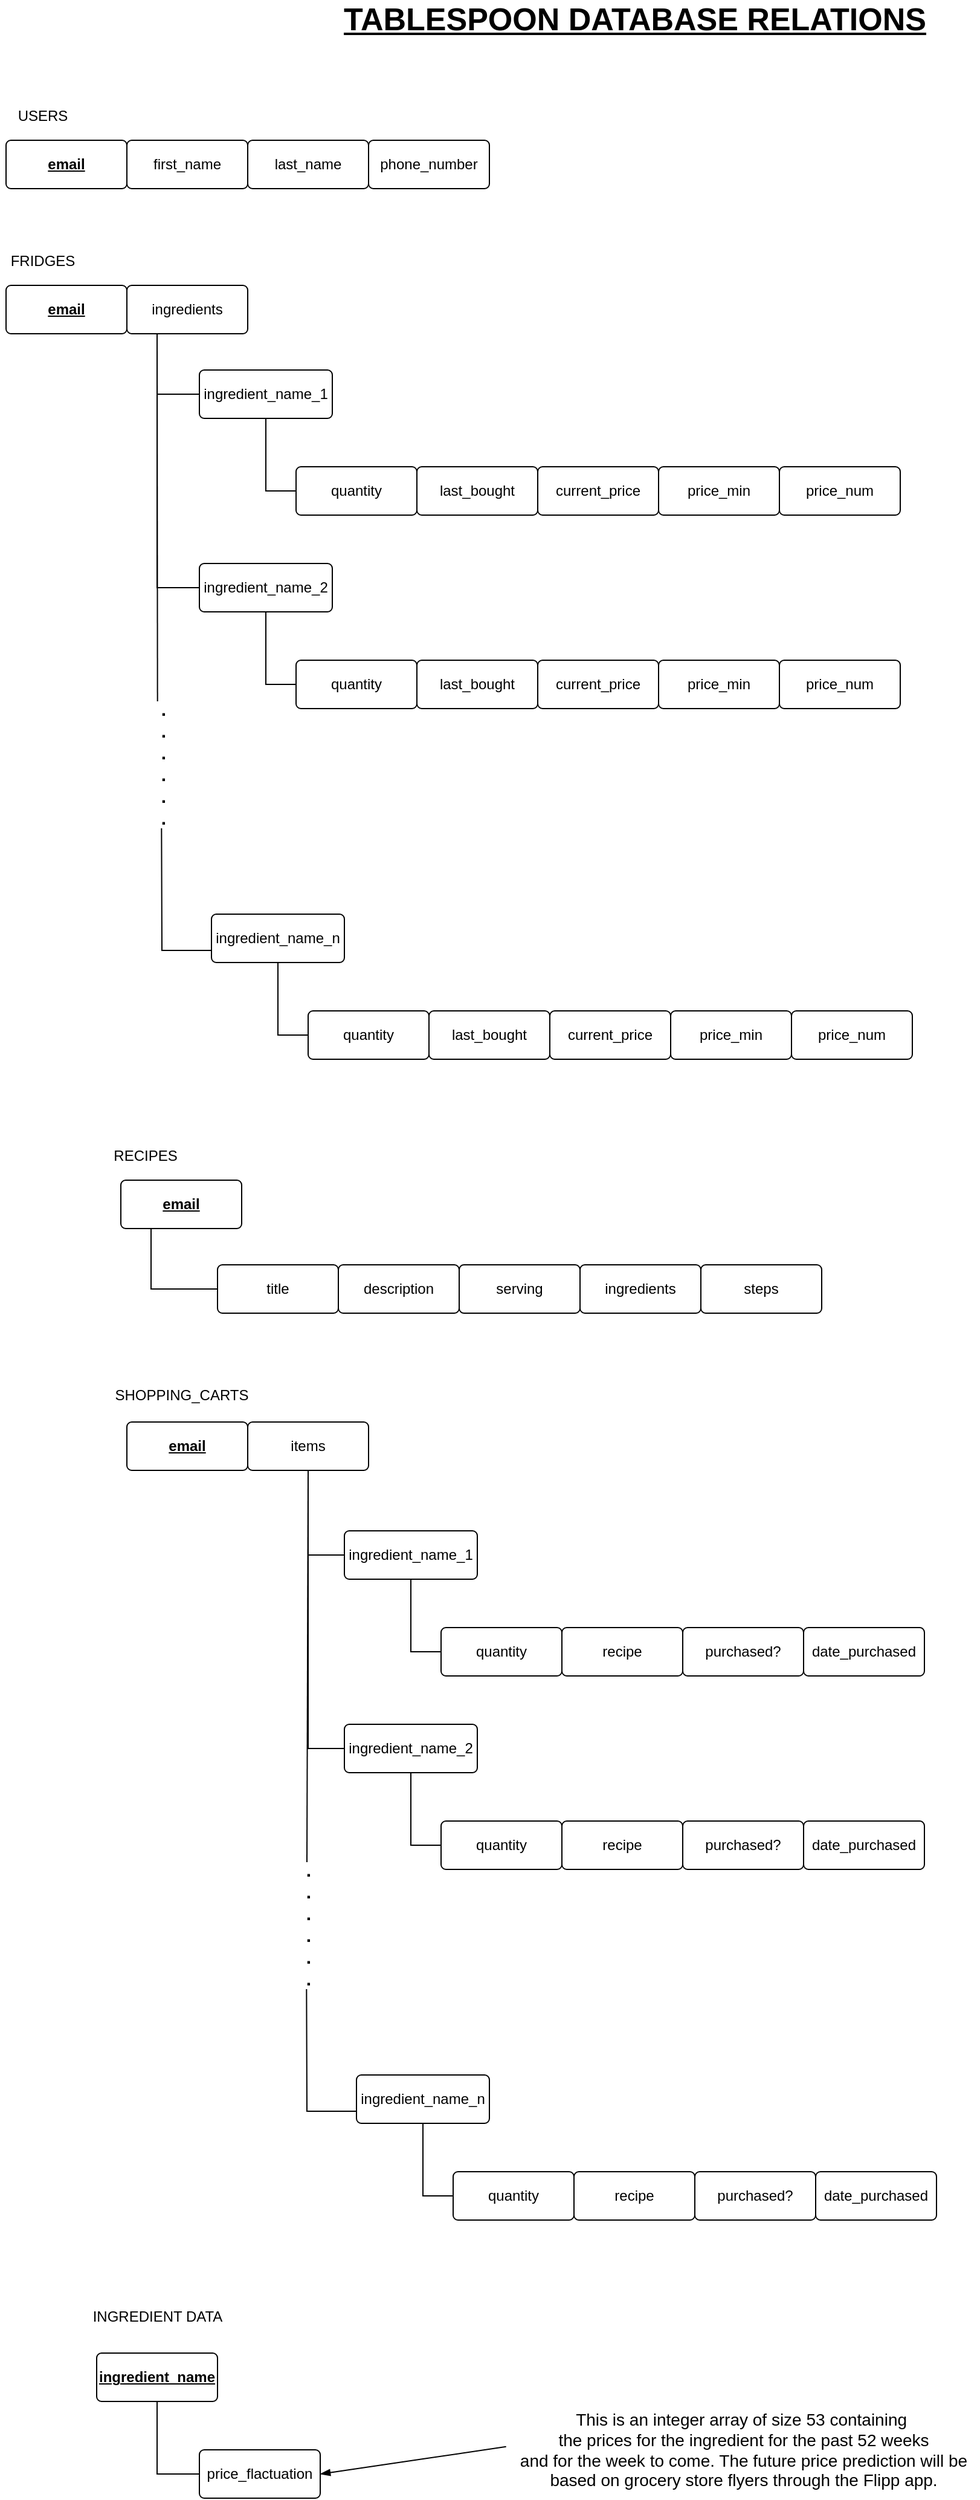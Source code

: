 <mxfile version="13.6.6" type="device"><diagram id="R2lEEEUBdFMjLlhIrx00" name="Page-1"><mxGraphModel dx="1678" dy="972" grid="1" gridSize="10" guides="1" tooltips="1" connect="1" arrows="1" fold="1" page="1" pageScale="1" pageWidth="3300" pageHeight="4681" math="0" shadow="0" extFonts="Permanent Marker^https://fonts.googleapis.com/css?family=Permanent+Marker"><root><mxCell id="0"/><mxCell id="1" parent="0"/><mxCell id="UmuYLJ22MmVvhneg7l70-1" value="USERS&lt;br&gt;" style="text;html=1;align=center;verticalAlign=middle;resizable=0;points=[];autosize=1;" vertex="1" parent="1"><mxGeometry x="40" y="100" width="60" height="20" as="geometry"/></mxCell><mxCell id="UmuYLJ22MmVvhneg7l70-2" value="&lt;b&gt;&lt;u&gt;email&lt;/u&gt;&lt;/b&gt;" style="rounded=1;arcSize=10;whiteSpace=wrap;html=1;align=center;" vertex="1" parent="1"><mxGeometry x="40" y="130" width="100" height="40" as="geometry"/></mxCell><mxCell id="UmuYLJ22MmVvhneg7l70-3" value="first_name" style="rounded=1;arcSize=10;whiteSpace=wrap;html=1;align=center;" vertex="1" parent="1"><mxGeometry x="140" y="130" width="100" height="40" as="geometry"/></mxCell><mxCell id="UmuYLJ22MmVvhneg7l70-4" value="last_name" style="rounded=1;arcSize=10;whiteSpace=wrap;html=1;align=center;" vertex="1" parent="1"><mxGeometry x="240" y="130" width="100" height="40" as="geometry"/></mxCell><mxCell id="UmuYLJ22MmVvhneg7l70-5" value="phone_number" style="rounded=1;arcSize=10;whiteSpace=wrap;html=1;align=center;" vertex="1" parent="1"><mxGeometry x="340" y="130" width="100" height="40" as="geometry"/></mxCell><mxCell id="UmuYLJ22MmVvhneg7l70-6" value="FRIDGES" style="text;html=1;align=center;verticalAlign=middle;resizable=0;points=[];autosize=1;" vertex="1" parent="1"><mxGeometry x="35" y="220" width="70" height="20" as="geometry"/></mxCell><mxCell id="UmuYLJ22MmVvhneg7l70-7" value="&lt;b&gt;&lt;u&gt;email&lt;/u&gt;&lt;/b&gt;" style="rounded=1;arcSize=10;whiteSpace=wrap;html=1;align=center;" vertex="1" parent="1"><mxGeometry x="40" y="250" width="100" height="40" as="geometry"/></mxCell><mxCell id="UmuYLJ22MmVvhneg7l70-8" value="ingredients" style="rounded=1;arcSize=10;whiteSpace=wrap;html=1;align=center;" vertex="1" parent="1"><mxGeometry x="140" y="250" width="100" height="40" as="geometry"/></mxCell><mxCell id="UmuYLJ22MmVvhneg7l70-10" value="ingredient_name_1" style="rounded=1;arcSize=10;whiteSpace=wrap;html=1;align=center;" vertex="1" parent="1"><mxGeometry x="200" y="320" width="110" height="40" as="geometry"/></mxCell><mxCell id="UmuYLJ22MmVvhneg7l70-11" value="" style="endArrow=none;html=1;rounded=0;exitX=0.25;exitY=1;exitDx=0;exitDy=0;entryX=0;entryY=0.5;entryDx=0;entryDy=0;" edge="1" parent="1" source="UmuYLJ22MmVvhneg7l70-8" target="UmuYLJ22MmVvhneg7l70-10"><mxGeometry relative="1" as="geometry"><mxPoint x="90" y="380" as="sourcePoint"/><mxPoint x="250" y="380" as="targetPoint"/><Array as="points"><mxPoint x="165" y="340"/></Array></mxGeometry></mxCell><mxCell id="UmuYLJ22MmVvhneg7l70-14" value="" style="endArrow=none;html=1;rounded=0;exitX=0.5;exitY=1;exitDx=0;exitDy=0;entryX=0;entryY=0.5;entryDx=0;entryDy=0;" edge="1" parent="1" source="UmuYLJ22MmVvhneg7l70-10" target="UmuYLJ22MmVvhneg7l70-15"><mxGeometry relative="1" as="geometry"><mxPoint x="350" y="420" as="sourcePoint"/><mxPoint x="250" y="410" as="targetPoint"/><Array as="points"><mxPoint x="255" y="420"/></Array></mxGeometry></mxCell><mxCell id="UmuYLJ22MmVvhneg7l70-15" value="quantity" style="rounded=1;arcSize=10;whiteSpace=wrap;html=1;align=center;" vertex="1" parent="1"><mxGeometry x="280" y="400" width="100" height="40" as="geometry"/></mxCell><mxCell id="UmuYLJ22MmVvhneg7l70-16" value="last_bought" style="rounded=1;arcSize=10;whiteSpace=wrap;html=1;align=center;" vertex="1" parent="1"><mxGeometry x="380" y="400" width="100" height="40" as="geometry"/></mxCell><mxCell id="UmuYLJ22MmVvhneg7l70-17" value="current_price" style="rounded=1;arcSize=10;whiteSpace=wrap;html=1;align=center;" vertex="1" parent="1"><mxGeometry x="480" y="400" width="100" height="40" as="geometry"/></mxCell><mxCell id="UmuYLJ22MmVvhneg7l70-20" value="price_min" style="rounded=1;arcSize=10;whiteSpace=wrap;html=1;align=center;" vertex="1" parent="1"><mxGeometry x="580" y="400" width="100" height="40" as="geometry"/></mxCell><mxCell id="UmuYLJ22MmVvhneg7l70-21" value="price_num" style="rounded=1;arcSize=10;whiteSpace=wrap;html=1;align=center;" vertex="1" parent="1"><mxGeometry x="680" y="400" width="100" height="40" as="geometry"/></mxCell><mxCell id="UmuYLJ22MmVvhneg7l70-22" value="ingredient_name_2" style="rounded=1;arcSize=10;whiteSpace=wrap;html=1;align=center;" vertex="1" parent="1"><mxGeometry x="200" y="480" width="110" height="40" as="geometry"/></mxCell><mxCell id="UmuYLJ22MmVvhneg7l70-23" value="quantity" style="rounded=1;arcSize=10;whiteSpace=wrap;html=1;align=center;" vertex="1" parent="1"><mxGeometry x="280" y="560" width="100" height="40" as="geometry"/></mxCell><mxCell id="UmuYLJ22MmVvhneg7l70-24" value="last_bought" style="rounded=1;arcSize=10;whiteSpace=wrap;html=1;align=center;" vertex="1" parent="1"><mxGeometry x="380" y="560" width="100" height="40" as="geometry"/></mxCell><mxCell id="UmuYLJ22MmVvhneg7l70-25" value="current_price" style="rounded=1;arcSize=10;whiteSpace=wrap;html=1;align=center;" vertex="1" parent="1"><mxGeometry x="480" y="560" width="100" height="40" as="geometry"/></mxCell><mxCell id="UmuYLJ22MmVvhneg7l70-26" value="price_min" style="rounded=1;arcSize=10;whiteSpace=wrap;html=1;align=center;" vertex="1" parent="1"><mxGeometry x="580" y="560" width="100" height="40" as="geometry"/></mxCell><mxCell id="UmuYLJ22MmVvhneg7l70-27" value="price_num" style="rounded=1;arcSize=10;whiteSpace=wrap;html=1;align=center;" vertex="1" parent="1"><mxGeometry x="680" y="560" width="100" height="40" as="geometry"/></mxCell><mxCell id="UmuYLJ22MmVvhneg7l70-28" value="" style="endArrow=none;html=1;rounded=0;exitX=0.5;exitY=1;exitDx=0;exitDy=0;entryX=0;entryY=0.5;entryDx=0;entryDy=0;" edge="1" parent="1" source="UmuYLJ22MmVvhneg7l70-22" target="UmuYLJ22MmVvhneg7l70-23"><mxGeometry relative="1" as="geometry"><mxPoint x="220" y="520" as="sourcePoint"/><mxPoint x="272.5" y="580" as="targetPoint"/><Array as="points"><mxPoint x="255" y="580"/></Array></mxGeometry></mxCell><mxCell id="UmuYLJ22MmVvhneg7l70-30" value="" style="endArrow=none;html=1;rounded=0;exitX=0.25;exitY=1;exitDx=0;exitDy=0;entryX=0;entryY=0.5;entryDx=0;entryDy=0;" edge="1" parent="1" source="UmuYLJ22MmVvhneg7l70-8" target="UmuYLJ22MmVvhneg7l70-22"><mxGeometry relative="1" as="geometry"><mxPoint x="160" y="340" as="sourcePoint"/><mxPoint x="200" y="600" as="targetPoint"/><Array as="points"><mxPoint x="165" y="500"/></Array></mxGeometry></mxCell><mxCell id="UmuYLJ22MmVvhneg7l70-31" value="ingredient_name_n" style="rounded=1;arcSize=10;whiteSpace=wrap;html=1;align=center;" vertex="1" parent="1"><mxGeometry x="210" y="770" width="110" height="40" as="geometry"/></mxCell><mxCell id="UmuYLJ22MmVvhneg7l70-32" value="quantity" style="rounded=1;arcSize=10;whiteSpace=wrap;html=1;align=center;" vertex="1" parent="1"><mxGeometry x="290" y="850" width="100" height="40" as="geometry"/></mxCell><mxCell id="UmuYLJ22MmVvhneg7l70-33" value="last_bought" style="rounded=1;arcSize=10;whiteSpace=wrap;html=1;align=center;" vertex="1" parent="1"><mxGeometry x="390" y="850" width="100" height="40" as="geometry"/></mxCell><mxCell id="UmuYLJ22MmVvhneg7l70-34" value="current_price" style="rounded=1;arcSize=10;whiteSpace=wrap;html=1;align=center;" vertex="1" parent="1"><mxGeometry x="490" y="850" width="100" height="40" as="geometry"/></mxCell><mxCell id="UmuYLJ22MmVvhneg7l70-35" value="price_min" style="rounded=1;arcSize=10;whiteSpace=wrap;html=1;align=center;" vertex="1" parent="1"><mxGeometry x="590" y="850" width="100" height="40" as="geometry"/></mxCell><mxCell id="UmuYLJ22MmVvhneg7l70-36" value="price_num" style="rounded=1;arcSize=10;whiteSpace=wrap;html=1;align=center;" vertex="1" parent="1"><mxGeometry x="690" y="850" width="100" height="40" as="geometry"/></mxCell><mxCell id="UmuYLJ22MmVvhneg7l70-37" value="" style="endArrow=none;html=1;rounded=0;exitX=0.5;exitY=1;exitDx=0;exitDy=0;entryX=0;entryY=0.5;entryDx=0;entryDy=0;" edge="1" parent="1" source="UmuYLJ22MmVvhneg7l70-31" target="UmuYLJ22MmVvhneg7l70-32"><mxGeometry relative="1" as="geometry"><mxPoint x="230" y="810" as="sourcePoint"/><mxPoint x="282.5" y="870" as="targetPoint"/><Array as="points"><mxPoint x="265" y="870"/></Array></mxGeometry></mxCell><mxCell id="UmuYLJ22MmVvhneg7l70-38" value="" style="endArrow=none;html=1;rounded=0;exitX=0.25;exitY=1;exitDx=0;exitDy=0;entryX=0.267;entryY=-0.01;entryDx=0;entryDy=0;entryPerimeter=0;" edge="1" parent="1" source="UmuYLJ22MmVvhneg7l70-8" target="UmuYLJ22MmVvhneg7l70-39"><mxGeometry relative="1" as="geometry"><mxPoint x="150" y="300" as="sourcePoint"/><mxPoint x="165" y="600" as="targetPoint"/><Array as="points"/></mxGeometry></mxCell><mxCell id="UmuYLJ22MmVvhneg7l70-39" value="&lt;font style=&quot;font-size: 15px&quot;&gt;&lt;b&gt;.&lt;br&gt;.&lt;br&gt;.&lt;br&gt;.&lt;br&gt;.&lt;br&gt;.&lt;/b&gt;&lt;/font&gt;" style="text;html=1;align=center;verticalAlign=middle;resizable=0;points=[];autosize=1;" vertex="1" parent="1"><mxGeometry x="160" y="595" width="20" height="100" as="geometry"/></mxCell><mxCell id="UmuYLJ22MmVvhneg7l70-40" value="" style="endArrow=none;html=1;rounded=0;exitX=0.433;exitY=1.04;exitDx=0;exitDy=0;exitPerimeter=0;entryX=0;entryY=0.75;entryDx=0;entryDy=0;" edge="1" parent="1" source="UmuYLJ22MmVvhneg7l70-39" target="UmuYLJ22MmVvhneg7l70-31"><mxGeometry relative="1" as="geometry"><mxPoint y="880" as="sourcePoint"/><mxPoint x="160" y="880" as="targetPoint"/><Array as="points"><mxPoint x="169" y="800"/></Array></mxGeometry></mxCell><mxCell id="UmuYLJ22MmVvhneg7l70-41" value="RECIPES" style="text;html=1;align=center;verticalAlign=middle;resizable=0;points=[];autosize=1;" vertex="1" parent="1"><mxGeometry x="120" y="960" width="70" height="20" as="geometry"/></mxCell><mxCell id="UmuYLJ22MmVvhneg7l70-42" value="title" style="rounded=1;arcSize=10;whiteSpace=wrap;html=1;align=center;" vertex="1" parent="1"><mxGeometry x="215" y="1060" width="100" height="40" as="geometry"/></mxCell><mxCell id="UmuYLJ22MmVvhneg7l70-43" value="description" style="rounded=1;arcSize=10;whiteSpace=wrap;html=1;align=center;" vertex="1" parent="1"><mxGeometry x="315" y="1060" width="100" height="40" as="geometry"/></mxCell><mxCell id="UmuYLJ22MmVvhneg7l70-44" value="serving" style="rounded=1;arcSize=10;whiteSpace=wrap;html=1;align=center;" vertex="1" parent="1"><mxGeometry x="415" y="1060" width="100" height="40" as="geometry"/></mxCell><mxCell id="UmuYLJ22MmVvhneg7l70-45" value="ingredients" style="rounded=1;arcSize=10;whiteSpace=wrap;html=1;align=center;" vertex="1" parent="1"><mxGeometry x="515" y="1060" width="100" height="40" as="geometry"/></mxCell><mxCell id="UmuYLJ22MmVvhneg7l70-46" value="steps" style="rounded=1;arcSize=10;whiteSpace=wrap;html=1;align=center;" vertex="1" parent="1"><mxGeometry x="615" y="1060" width="100" height="40" as="geometry"/></mxCell><mxCell id="UmuYLJ22MmVvhneg7l70-48" value="&lt;b&gt;&lt;u&gt;email&lt;/u&gt;&lt;/b&gt;" style="rounded=1;arcSize=10;whiteSpace=wrap;html=1;align=center;" vertex="1" parent="1"><mxGeometry x="135" y="990" width="100" height="40" as="geometry"/></mxCell><mxCell id="UmuYLJ22MmVvhneg7l70-49" value="" style="endArrow=none;html=1;rounded=0;exitX=0.25;exitY=1;exitDx=0;exitDy=0;entryX=0;entryY=0.5;entryDx=0;entryDy=0;" edge="1" parent="1" source="UmuYLJ22MmVvhneg7l70-48" target="UmuYLJ22MmVvhneg7l70-42"><mxGeometry relative="1" as="geometry"><mxPoint x="105" y="1180" as="sourcePoint"/><mxPoint x="265" y="1180" as="targetPoint"/><Array as="points"><mxPoint x="160" y="1080"/></Array></mxGeometry></mxCell><mxCell id="UmuYLJ22MmVvhneg7l70-50" value="SHOPPING_CARTS" style="text;html=1;align=center;verticalAlign=middle;resizable=0;points=[];autosize=1;" vertex="1" parent="1"><mxGeometry x="120" y="1158" width="130" height="20" as="geometry"/></mxCell><mxCell id="UmuYLJ22MmVvhneg7l70-56" value="&lt;b&gt;&lt;u&gt;email&lt;/u&gt;&lt;/b&gt;" style="rounded=1;arcSize=10;whiteSpace=wrap;html=1;align=center;" vertex="1" parent="1"><mxGeometry x="140" y="1190" width="100" height="40" as="geometry"/></mxCell><mxCell id="UmuYLJ22MmVvhneg7l70-58" value="items" style="rounded=1;arcSize=10;whiteSpace=wrap;html=1;align=center;strokeColor=#000000;" vertex="1" parent="1"><mxGeometry x="240" y="1190" width="100" height="40" as="geometry"/></mxCell><mxCell id="UmuYLJ22MmVvhneg7l70-59" value="ingredient_name_1" style="rounded=1;arcSize=10;whiteSpace=wrap;html=1;align=center;" vertex="1" parent="1"><mxGeometry x="320" y="1280" width="110" height="40" as="geometry"/></mxCell><mxCell id="UmuYLJ22MmVvhneg7l70-60" value="" style="endArrow=none;html=1;rounded=0;exitX=0.5;exitY=1;exitDx=0;exitDy=0;entryX=0;entryY=0.5;entryDx=0;entryDy=0;" edge="1" parent="1" source="UmuYLJ22MmVvhneg7l70-59" target="UmuYLJ22MmVvhneg7l70-61"><mxGeometry relative="1" as="geometry"><mxPoint x="470" y="1380" as="sourcePoint"/><mxPoint x="370" y="1370" as="targetPoint"/><Array as="points"><mxPoint x="375" y="1380"/></Array></mxGeometry></mxCell><mxCell id="UmuYLJ22MmVvhneg7l70-61" value="quantity" style="rounded=1;arcSize=10;whiteSpace=wrap;html=1;align=center;" vertex="1" parent="1"><mxGeometry x="400" y="1360" width="100" height="40" as="geometry"/></mxCell><mxCell id="UmuYLJ22MmVvhneg7l70-62" value="recipe" style="rounded=1;arcSize=10;whiteSpace=wrap;html=1;align=center;" vertex="1" parent="1"><mxGeometry x="500" y="1360" width="100" height="40" as="geometry"/></mxCell><mxCell id="UmuYLJ22MmVvhneg7l70-66" value="ingredient_name_2" style="rounded=1;arcSize=10;whiteSpace=wrap;html=1;align=center;" vertex="1" parent="1"><mxGeometry x="320" y="1440" width="110" height="40" as="geometry"/></mxCell><mxCell id="UmuYLJ22MmVvhneg7l70-67" value="quantity" style="rounded=1;arcSize=10;whiteSpace=wrap;html=1;align=center;" vertex="1" parent="1"><mxGeometry x="400" y="1520" width="100" height="40" as="geometry"/></mxCell><mxCell id="UmuYLJ22MmVvhneg7l70-68" value="recipe" style="rounded=1;arcSize=10;whiteSpace=wrap;html=1;align=center;" vertex="1" parent="1"><mxGeometry x="500" y="1520" width="100" height="40" as="geometry"/></mxCell><mxCell id="UmuYLJ22MmVvhneg7l70-72" value="" style="endArrow=none;html=1;rounded=0;exitX=0.5;exitY=1;exitDx=0;exitDy=0;entryX=0;entryY=0.5;entryDx=0;entryDy=0;" edge="1" parent="1" source="UmuYLJ22MmVvhneg7l70-66" target="UmuYLJ22MmVvhneg7l70-67"><mxGeometry relative="1" as="geometry"><mxPoint x="340" y="1480" as="sourcePoint"/><mxPoint x="392.5" y="1540" as="targetPoint"/><Array as="points"><mxPoint x="375" y="1540"/></Array></mxGeometry></mxCell><mxCell id="UmuYLJ22MmVvhneg7l70-73" value="ingredient_name_n" style="rounded=1;arcSize=10;whiteSpace=wrap;html=1;align=center;" vertex="1" parent="1"><mxGeometry x="330" y="1730" width="110" height="40" as="geometry"/></mxCell><mxCell id="UmuYLJ22MmVvhneg7l70-74" value="quantity" style="rounded=1;arcSize=10;whiteSpace=wrap;html=1;align=center;" vertex="1" parent="1"><mxGeometry x="410" y="1810" width="100" height="40" as="geometry"/></mxCell><mxCell id="UmuYLJ22MmVvhneg7l70-75" value="recipe" style="rounded=1;arcSize=10;whiteSpace=wrap;html=1;align=center;" vertex="1" parent="1"><mxGeometry x="510" y="1810" width="100" height="40" as="geometry"/></mxCell><mxCell id="UmuYLJ22MmVvhneg7l70-79" value="" style="endArrow=none;html=1;rounded=0;exitX=0.5;exitY=1;exitDx=0;exitDy=0;entryX=0;entryY=0.5;entryDx=0;entryDy=0;" edge="1" parent="1" source="UmuYLJ22MmVvhneg7l70-73" target="UmuYLJ22MmVvhneg7l70-74"><mxGeometry relative="1" as="geometry"><mxPoint x="350" y="1770" as="sourcePoint"/><mxPoint x="402.5" y="1830" as="targetPoint"/><Array as="points"><mxPoint x="385" y="1830"/></Array></mxGeometry></mxCell><mxCell id="UmuYLJ22MmVvhneg7l70-80" value="&lt;font style=&quot;font-size: 15px&quot;&gt;&lt;b&gt;.&lt;br&gt;.&lt;br&gt;.&lt;br&gt;.&lt;br&gt;.&lt;br&gt;.&lt;/b&gt;&lt;/font&gt;" style="text;html=1;align=center;verticalAlign=middle;resizable=0;points=[];autosize=1;" vertex="1" parent="1"><mxGeometry x="280" y="1555" width="20" height="100" as="geometry"/></mxCell><mxCell id="UmuYLJ22MmVvhneg7l70-81" value="" style="endArrow=none;html=1;rounded=0;exitX=0.433;exitY=1.04;exitDx=0;exitDy=0;exitPerimeter=0;entryX=0;entryY=0.75;entryDx=0;entryDy=0;" edge="1" parent="1" source="UmuYLJ22MmVvhneg7l70-80" target="UmuYLJ22MmVvhneg7l70-73"><mxGeometry relative="1" as="geometry"><mxPoint x="120" y="1840" as="sourcePoint"/><mxPoint x="280" y="1840" as="targetPoint"/><Array as="points"><mxPoint x="289" y="1760"/></Array></mxGeometry></mxCell><mxCell id="UmuYLJ22MmVvhneg7l70-89" value="" style="endArrow=none;html=1;rounded=0;exitX=0.5;exitY=1;exitDx=0;exitDy=0;" edge="1" parent="1" source="UmuYLJ22MmVvhneg7l70-58"><mxGeometry relative="1" as="geometry"><mxPoint x="40" y="1430" as="sourcePoint"/><mxPoint x="289" y="1554" as="targetPoint"/></mxGeometry></mxCell><mxCell id="UmuYLJ22MmVvhneg7l70-90" value="" style="endArrow=none;html=1;rounded=0;exitX=0.5;exitY=1;exitDx=0;exitDy=0;entryX=0;entryY=0.5;entryDx=0;entryDy=0;" edge="1" parent="1" source="UmuYLJ22MmVvhneg7l70-58" target="UmuYLJ22MmVvhneg7l70-59"><mxGeometry relative="1" as="geometry"><mxPoint x="160" y="1350" as="sourcePoint"/><mxPoint x="320" y="1350" as="targetPoint"/><Array as="points"><mxPoint x="290" y="1300"/></Array></mxGeometry></mxCell><mxCell id="UmuYLJ22MmVvhneg7l70-91" value="" style="endArrow=none;html=1;rounded=0;exitX=0.5;exitY=1;exitDx=0;exitDy=0;entryX=0;entryY=0.5;entryDx=0;entryDy=0;" edge="1" parent="1" source="UmuYLJ22MmVvhneg7l70-58" target="UmuYLJ22MmVvhneg7l70-66"><mxGeometry relative="1" as="geometry"><mxPoint x="110" y="1450" as="sourcePoint"/><mxPoint x="270" y="1450" as="targetPoint"/><Array as="points"><mxPoint x="290" y="1460"/></Array></mxGeometry></mxCell><mxCell id="UmuYLJ22MmVvhneg7l70-93" value="&lt;font style=&quot;font-size: 26px&quot;&gt;&lt;b&gt;&lt;u&gt;TABLESPOON DATABASE RELATIONS&lt;/u&gt;&lt;/b&gt;&lt;/font&gt;" style="text;html=1;align=center;verticalAlign=middle;resizable=0;points=[];autosize=1;" vertex="1" parent="1"><mxGeometry x="310" y="20" width="500" height="20" as="geometry"/></mxCell><mxCell id="UmuYLJ22MmVvhneg7l70-94" value="purchased?" style="rounded=1;arcSize=10;whiteSpace=wrap;html=1;align=center;strokeColor=#000000;" vertex="1" parent="1"><mxGeometry x="600" y="1360" width="100" height="40" as="geometry"/></mxCell><mxCell id="UmuYLJ22MmVvhneg7l70-95" value="date_purchased" style="rounded=1;arcSize=10;whiteSpace=wrap;html=1;align=center;strokeColor=#000000;" vertex="1" parent="1"><mxGeometry x="700" y="1360" width="100" height="40" as="geometry"/></mxCell><mxCell id="UmuYLJ22MmVvhneg7l70-96" value="purchased?" style="rounded=1;arcSize=10;whiteSpace=wrap;html=1;align=center;strokeColor=#000000;" vertex="1" parent="1"><mxGeometry x="600" y="1520" width="100" height="40" as="geometry"/></mxCell><mxCell id="UmuYLJ22MmVvhneg7l70-97" value="date_purchased" style="rounded=1;arcSize=10;whiteSpace=wrap;html=1;align=center;strokeColor=#000000;" vertex="1" parent="1"><mxGeometry x="700" y="1520" width="100" height="40" as="geometry"/></mxCell><mxCell id="UmuYLJ22MmVvhneg7l70-98" value="purchased?" style="rounded=1;arcSize=10;whiteSpace=wrap;html=1;align=center;strokeColor=#000000;" vertex="1" parent="1"><mxGeometry x="610" y="1810" width="100" height="40" as="geometry"/></mxCell><mxCell id="UmuYLJ22MmVvhneg7l70-99" value="date_purchased" style="rounded=1;arcSize=10;whiteSpace=wrap;html=1;align=center;strokeColor=#000000;" vertex="1" parent="1"><mxGeometry x="710" y="1810" width="100" height="40" as="geometry"/></mxCell><mxCell id="UmuYLJ22MmVvhneg7l70-100" value="INGREDIENT DATA" style="text;html=1;align=center;verticalAlign=middle;resizable=0;points=[];autosize=1;" vertex="1" parent="1"><mxGeometry x="105" y="1920" width="120" height="20" as="geometry"/></mxCell><mxCell id="UmuYLJ22MmVvhneg7l70-101" value="&lt;b&gt;&lt;u&gt;ingredient_name&lt;/u&gt;&lt;/b&gt;" style="rounded=1;arcSize=10;whiteSpace=wrap;html=1;align=center;strokeColor=#000000;" vertex="1" parent="1"><mxGeometry x="115" y="1960" width="100" height="40" as="geometry"/></mxCell><mxCell id="UmuYLJ22MmVvhneg7l70-102" value="" style="endArrow=none;html=1;rounded=0;exitX=0.5;exitY=1;exitDx=0;exitDy=0;entryX=0;entryY=0.5;entryDx=0;entryDy=0;" edge="1" parent="1" source="UmuYLJ22MmVvhneg7l70-101" target="UmuYLJ22MmVvhneg7l70-103"><mxGeometry relative="1" as="geometry"><mxPoint x="150" y="2030" as="sourcePoint"/><mxPoint x="165" y="2080" as="targetPoint"/><Array as="points"><mxPoint x="165" y="2060"/></Array></mxGeometry></mxCell><mxCell id="UmuYLJ22MmVvhneg7l70-103" value="price_flactuation" style="rounded=1;arcSize=10;whiteSpace=wrap;html=1;align=center;strokeColor=#000000;" vertex="1" parent="1"><mxGeometry x="200" y="2040" width="100" height="40" as="geometry"/></mxCell><mxCell id="UmuYLJ22MmVvhneg7l70-105" value="&lt;font style=&quot;font-size: 14px&quot;&gt;This is an integer array of size 53 containing&amp;nbsp;&lt;br&gt;the prices for the ingredient for the past 52 weeks&lt;br&gt;and for the week to come. The future price prediction will be &lt;br&gt;based on grocery store flyers through the Flipp app.&lt;/font&gt;" style="text;html=1;align=center;verticalAlign=middle;resizable=0;points=[];autosize=1;" vertex="1" parent="1"><mxGeometry x="455" y="2005" width="390" height="70" as="geometry"/></mxCell><mxCell id="UmuYLJ22MmVvhneg7l70-106" value="" style="endArrow=none;html=1;rounded=0;exitX=1;exitY=0.5;exitDx=0;exitDy=0;entryX=-0.003;entryY=0.463;entryDx=0;entryDy=0;entryPerimeter=0;startArrow=blockThin;startFill=1;" edge="1" parent="1" source="UmuYLJ22MmVvhneg7l70-103" target="UmuYLJ22MmVvhneg7l70-105"><mxGeometry relative="1" as="geometry"><mxPoint x="330" y="2150" as="sourcePoint"/><mxPoint x="490" y="2150" as="targetPoint"/></mxGeometry></mxCell></root></mxGraphModel></diagram></mxfile>